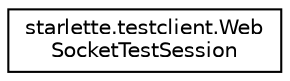 digraph "Graphical Class Hierarchy"
{
 // LATEX_PDF_SIZE
  edge [fontname="Helvetica",fontsize="10",labelfontname="Helvetica",labelfontsize="10"];
  node [fontname="Helvetica",fontsize="10",shape=record];
  rankdir="LR";
  Node0 [label="starlette.testclient.Web\lSocketTestSession",height=0.2,width=0.4,color="black", fillcolor="white", style="filled",URL="$classstarlette_1_1testclient_1_1WebSocketTestSession.html",tooltip=" "];
}
